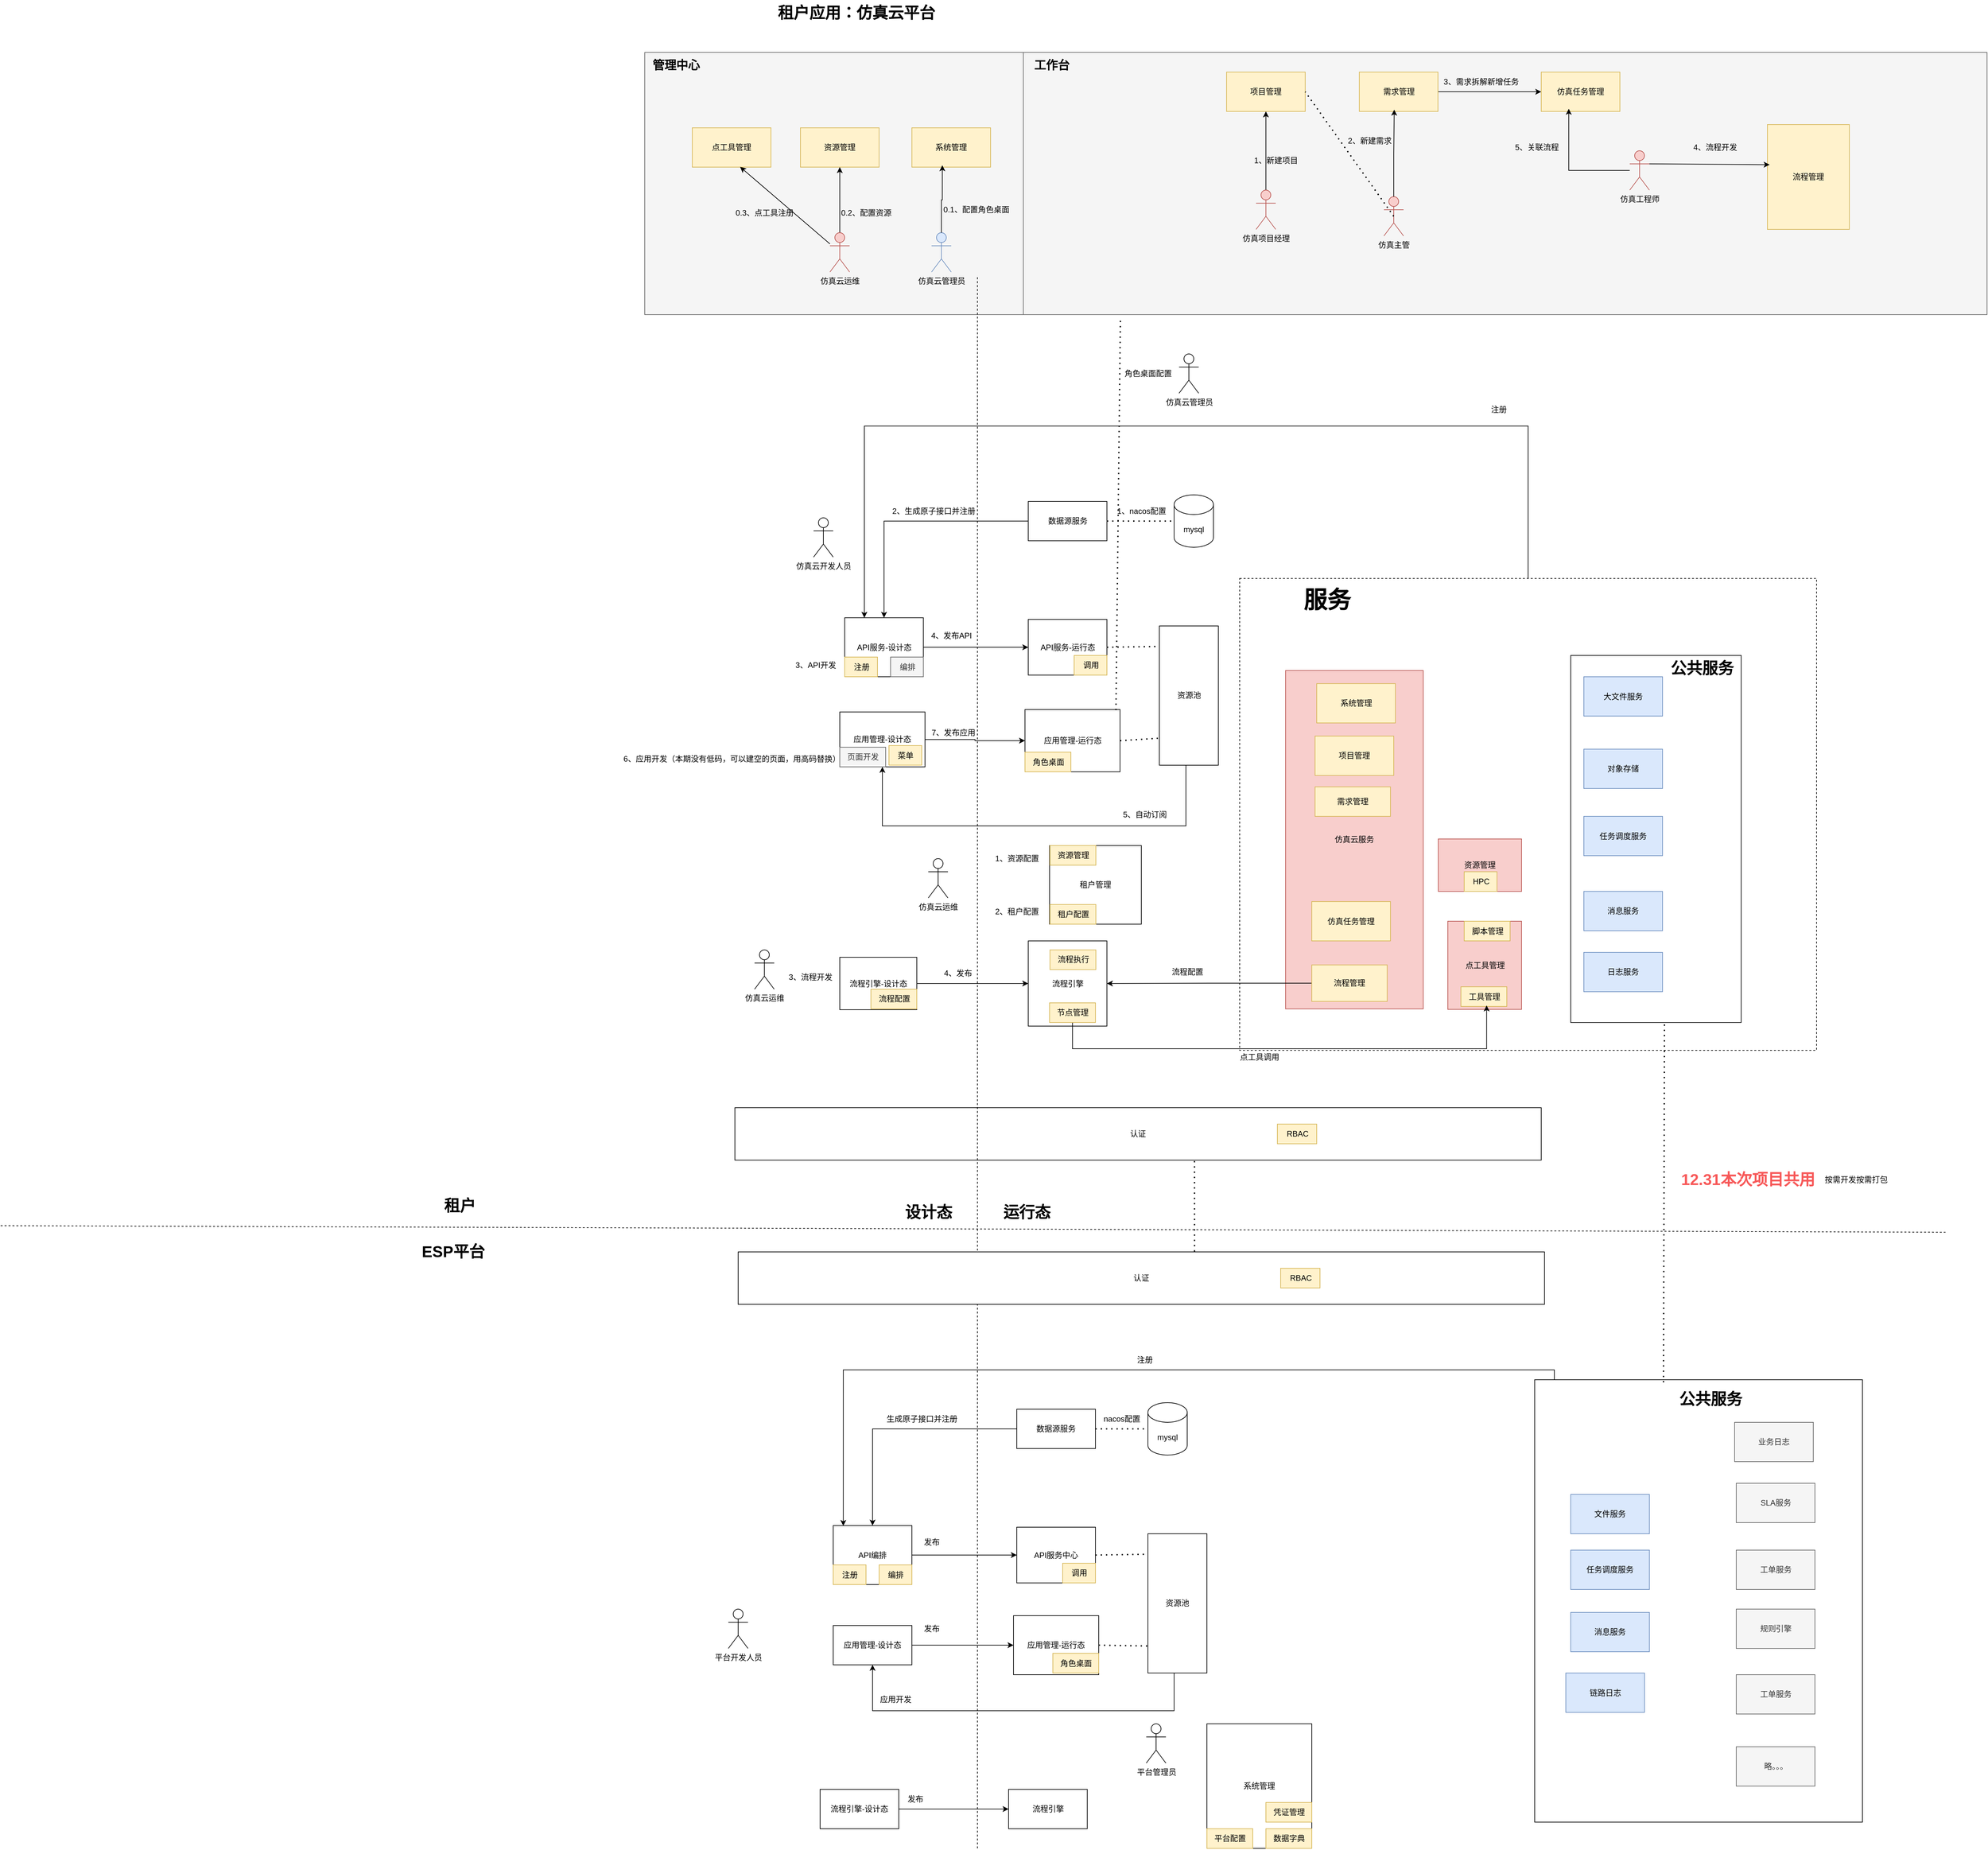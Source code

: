 <mxfile version="26.2.15">
  <diagram name="第 1 页" id="lM-eN6MUMU7ywEgUGRPX">
    <mxGraphModel dx="3378" dy="3300" grid="1" gridSize="10" guides="1" tooltips="1" connect="1" arrows="1" fold="1" page="1" pageScale="1" pageWidth="827" pageHeight="1169" math="0" shadow="0">
      <root>
        <mxCell id="0" />
        <mxCell id="1" parent="0" />
        <mxCell id="CGVAX78Kewyjuci-cvpp-1" value="" style="rounded=0;whiteSpace=wrap;html=1;fillColor=#f5f5f5;fontColor=#333333;strokeColor=#666666;" vertex="1" parent="1">
          <mxGeometry x="-627.5" y="-1610" width="580" height="400" as="geometry" />
        </mxCell>
        <mxCell id="CGVAX78Kewyjuci-cvpp-2" value="认证" style="rounded=0;whiteSpace=wrap;html=1;" vertex="1" parent="1">
          <mxGeometry x="-490" width="1230" height="80" as="geometry" />
        </mxCell>
        <mxCell id="CGVAX78Kewyjuci-cvpp-3" value="" style="rounded=0;whiteSpace=wrap;html=1;fillColor=#f5f5f5;strokeColor=#666666;fontColor=#333333;" vertex="1" parent="1">
          <mxGeometry x="-50" y="-1610" width="1470" height="400" as="geometry" />
        </mxCell>
        <mxCell id="CGVAX78Kewyjuci-cvpp-4" style="edgeStyle=orthogonalEdgeStyle;rounded=0;orthogonalLoop=1;jettySize=auto;html=1;entryX=0.25;entryY=0;entryDx=0;entryDy=0;" edge="1" parent="1" source="CGVAX78Kewyjuci-cvpp-5" target="CGVAX78Kewyjuci-cvpp-50">
          <mxGeometry relative="1" as="geometry">
            <Array as="points">
              <mxPoint x="720" y="-1040" />
              <mxPoint x="-292" y="-1040" />
            </Array>
          </mxGeometry>
        </mxCell>
        <mxCell id="CGVAX78Kewyjuci-cvpp-5" value="" style="rounded=0;whiteSpace=wrap;html=1;dashed=1;" vertex="1" parent="1">
          <mxGeometry x="280" y="-807.5" width="880" height="720" as="geometry" />
        </mxCell>
        <mxCell id="CGVAX78Kewyjuci-cvpp-6" value="" style="rounded=0;whiteSpace=wrap;html=1;" vertex="1" parent="1">
          <mxGeometry x="730" y="415" width="500" height="675" as="geometry" />
        </mxCell>
        <mxCell id="CGVAX78Kewyjuci-cvpp-7" value="" style="endArrow=none;dashed=1;html=1;rounded=0;" edge="1" parent="1">
          <mxGeometry width="50" height="50" relative="1" as="geometry">
            <mxPoint x="-1610" y="180" as="sourcePoint" />
            <mxPoint x="1356.667" y="190" as="targetPoint" />
          </mxGeometry>
        </mxCell>
        <mxCell id="CGVAX78Kewyjuci-cvpp-8" value="" style="endArrow=none;dashed=1;html=1;rounded=0;" edge="1" parent="1">
          <mxGeometry width="50" height="50" relative="1" as="geometry">
            <mxPoint x="-120" y="1130" as="sourcePoint" />
            <mxPoint x="-120" y="-1270" as="targetPoint" />
          </mxGeometry>
        </mxCell>
        <mxCell id="CGVAX78Kewyjuci-cvpp-9" value="&lt;font style=&quot;font-size: 24px;&quot;&gt;&lt;b&gt;设计态&lt;/b&gt;&lt;/font&gt;" style="text;html=1;align=center;verticalAlign=middle;resizable=0;points=[];autosize=1;strokeColor=none;fillColor=none;" vertex="1" parent="1">
          <mxGeometry x="-245" y="140" width="100" height="40" as="geometry" />
        </mxCell>
        <mxCell id="CGVAX78Kewyjuci-cvpp-10" value="&lt;font style=&quot;font-size: 24px;&quot;&gt;&lt;b&gt;运行态&lt;/b&gt;&lt;/font&gt;" style="text;html=1;align=center;verticalAlign=middle;resizable=0;points=[];autosize=1;strokeColor=none;fillColor=none;" vertex="1" parent="1">
          <mxGeometry x="-95" y="140" width="100" height="40" as="geometry" />
        </mxCell>
        <mxCell id="CGVAX78Kewyjuci-cvpp-11" value="&lt;font style=&quot;font-size: 24px;&quot;&gt;&lt;b&gt;租户&lt;/b&gt;&lt;/font&gt;" style="text;html=1;align=center;verticalAlign=middle;resizable=0;points=[];autosize=1;strokeColor=none;fillColor=none;" vertex="1" parent="1">
          <mxGeometry x="-945" y="130" width="70" height="40" as="geometry" />
        </mxCell>
        <mxCell id="CGVAX78Kewyjuci-cvpp-12" value="&lt;font style=&quot;font-size: 24px;&quot;&gt;&lt;b&gt;ESP平台&lt;/b&gt;&lt;/font&gt;" style="text;html=1;align=center;verticalAlign=middle;resizable=0;points=[];autosize=1;strokeColor=none;fillColor=none;" vertex="1" parent="1">
          <mxGeometry x="-980" y="200" width="120" height="40" as="geometry" />
        </mxCell>
        <mxCell id="CGVAX78Kewyjuci-cvpp-13" style="edgeStyle=orthogonalEdgeStyle;rounded=0;orthogonalLoop=1;jettySize=auto;html=1;" edge="1" parent="1" source="CGVAX78Kewyjuci-cvpp-14" target="CGVAX78Kewyjuci-cvpp-17">
          <mxGeometry relative="1" as="geometry" />
        </mxCell>
        <mxCell id="CGVAX78Kewyjuci-cvpp-14" value="API编排" style="rounded=0;whiteSpace=wrap;html=1;" vertex="1" parent="1">
          <mxGeometry x="-340" y="637.5" width="120" height="90" as="geometry" />
        </mxCell>
        <mxCell id="CGVAX78Kewyjuci-cvpp-15" style="edgeStyle=orthogonalEdgeStyle;rounded=0;orthogonalLoop=1;jettySize=auto;html=1;" edge="1" parent="1" source="CGVAX78Kewyjuci-cvpp-16" target="CGVAX78Kewyjuci-cvpp-18">
          <mxGeometry relative="1" as="geometry" />
        </mxCell>
        <mxCell id="CGVAX78Kewyjuci-cvpp-16" value="应用管理-设计态" style="rounded=0;whiteSpace=wrap;html=1;" vertex="1" parent="1">
          <mxGeometry x="-340" y="790" width="120" height="60" as="geometry" />
        </mxCell>
        <mxCell id="CGVAX78Kewyjuci-cvpp-17" value="API服务中心" style="rounded=0;whiteSpace=wrap;html=1;" vertex="1" parent="1">
          <mxGeometry x="-60" y="640" width="120" height="85" as="geometry" />
        </mxCell>
        <mxCell id="CGVAX78Kewyjuci-cvpp-18" value="应用管理-运行态" style="rounded=0;whiteSpace=wrap;html=1;" vertex="1" parent="1">
          <mxGeometry x="-65" y="775" width="130" height="90" as="geometry" />
        </mxCell>
        <mxCell id="CGVAX78Kewyjuci-cvpp-19" value="mysql" style="shape=cylinder3;whiteSpace=wrap;html=1;boundedLbl=1;backgroundOutline=1;size=15;" vertex="1" parent="1">
          <mxGeometry x="140" y="450" width="60" height="80" as="geometry" />
        </mxCell>
        <mxCell id="CGVAX78Kewyjuci-cvpp-20" value="注册" style="text;html=1;align=center;verticalAlign=middle;resizable=0;points=[];autosize=1;strokeColor=#d6b656;fillColor=#fff2cc;" vertex="1" parent="1">
          <mxGeometry x="-340" y="697.5" width="50" height="30" as="geometry" />
        </mxCell>
        <mxCell id="CGVAX78Kewyjuci-cvpp-21" value="编排" style="text;html=1;align=center;verticalAlign=middle;resizable=0;points=[];autosize=1;strokeColor=#d6b656;fillColor=#fff2cc;" vertex="1" parent="1">
          <mxGeometry x="-270" y="697.5" width="50" height="30" as="geometry" />
        </mxCell>
        <mxCell id="CGVAX78Kewyjuci-cvpp-22" value="调用" style="text;html=1;align=center;verticalAlign=middle;resizable=0;points=[];autosize=1;strokeColor=#d6b656;fillColor=#fff2cc;" vertex="1" parent="1">
          <mxGeometry x="10" y="695" width="50" height="30" as="geometry" />
        </mxCell>
        <mxCell id="CGVAX78Kewyjuci-cvpp-23" style="edgeStyle=orthogonalEdgeStyle;rounded=0;orthogonalLoop=1;jettySize=auto;html=1;entryX=0.5;entryY=0;entryDx=0;entryDy=0;" edge="1" parent="1" source="CGVAX78Kewyjuci-cvpp-24" target="CGVAX78Kewyjuci-cvpp-14">
          <mxGeometry relative="1" as="geometry" />
        </mxCell>
        <mxCell id="CGVAX78Kewyjuci-cvpp-24" value="数据源服务" style="rounded=0;whiteSpace=wrap;html=1;" vertex="1" parent="1">
          <mxGeometry x="-60" y="460" width="120" height="60" as="geometry" />
        </mxCell>
        <mxCell id="CGVAX78Kewyjuci-cvpp-25" value="" style="endArrow=none;dashed=1;html=1;dashPattern=1 3;strokeWidth=2;rounded=0;entryX=0;entryY=0.5;entryDx=0;entryDy=0;entryPerimeter=0;exitX=1;exitY=0.5;exitDx=0;exitDy=0;" edge="1" parent="1" source="CGVAX78Kewyjuci-cvpp-24" target="CGVAX78Kewyjuci-cvpp-19">
          <mxGeometry width="50" height="50" relative="1" as="geometry">
            <mxPoint x="70" y="520" as="sourcePoint" />
            <mxPoint x="120" y="470" as="targetPoint" />
          </mxGeometry>
        </mxCell>
        <mxCell id="CGVAX78Kewyjuci-cvpp-26" value="生成原子接口并注册" style="text;html=1;align=center;verticalAlign=middle;resizable=0;points=[];autosize=1;strokeColor=none;fillColor=none;" vertex="1" parent="1">
          <mxGeometry x="-270" y="460" width="130" height="30" as="geometry" />
        </mxCell>
        <mxCell id="CGVAX78Kewyjuci-cvpp-27" value="nacos配置" style="text;html=1;align=center;verticalAlign=middle;resizable=0;points=[];autosize=1;strokeColor=none;fillColor=none;" vertex="1" parent="1">
          <mxGeometry x="60" y="460" width="80" height="30" as="geometry" />
        </mxCell>
        <mxCell id="CGVAX78Kewyjuci-cvpp-28" style="edgeStyle=orthogonalEdgeStyle;rounded=0;orthogonalLoop=1;jettySize=auto;html=1;entryX=0.5;entryY=1;entryDx=0;entryDy=0;" edge="1" parent="1" source="CGVAX78Kewyjuci-cvpp-29" target="CGVAX78Kewyjuci-cvpp-16">
          <mxGeometry relative="1" as="geometry">
            <Array as="points">
              <mxPoint x="180" y="920" />
              <mxPoint x="-280" y="920" />
            </Array>
          </mxGeometry>
        </mxCell>
        <mxCell id="CGVAX78Kewyjuci-cvpp-29" value="资源池" style="rounded=0;whiteSpace=wrap;html=1;" vertex="1" parent="1">
          <mxGeometry x="140" y="650" width="90" height="212.5" as="geometry" />
        </mxCell>
        <mxCell id="CGVAX78Kewyjuci-cvpp-30" value="" style="endArrow=none;dashed=1;html=1;dashPattern=1 3;strokeWidth=2;rounded=0;exitX=1;exitY=0.5;exitDx=0;exitDy=0;entryX=0;entryY=0.147;entryDx=0;entryDy=0;entryPerimeter=0;" edge="1" parent="1" source="CGVAX78Kewyjuci-cvpp-17" target="CGVAX78Kewyjuci-cvpp-29">
          <mxGeometry width="50" height="50" relative="1" as="geometry">
            <mxPoint x="90" y="730" as="sourcePoint" />
            <mxPoint x="140" y="680" as="targetPoint" />
          </mxGeometry>
        </mxCell>
        <mxCell id="CGVAX78Kewyjuci-cvpp-31" value="" style="endArrow=none;dashed=1;html=1;dashPattern=1 3;strokeWidth=2;rounded=0;entryX=-0.007;entryY=0.806;entryDx=0;entryDy=0;entryPerimeter=0;exitX=1;exitY=0.5;exitDx=0;exitDy=0;" edge="1" parent="1" source="CGVAX78Kewyjuci-cvpp-18" target="CGVAX78Kewyjuci-cvpp-29">
          <mxGeometry width="50" height="50" relative="1" as="geometry">
            <mxPoint x="80" y="850" as="sourcePoint" />
            <mxPoint x="130" y="800" as="targetPoint" />
          </mxGeometry>
        </mxCell>
        <mxCell id="CGVAX78Kewyjuci-cvpp-32" value="发布" style="text;html=1;align=center;verticalAlign=middle;resizable=0;points=[];autosize=1;strokeColor=none;fillColor=none;" vertex="1" parent="1">
          <mxGeometry x="-215" y="648" width="50" height="30" as="geometry" />
        </mxCell>
        <mxCell id="CGVAX78Kewyjuci-cvpp-33" value="发布" style="text;html=1;align=center;verticalAlign=middle;resizable=0;points=[];autosize=1;strokeColor=none;fillColor=none;" vertex="1" parent="1">
          <mxGeometry x="-215" y="780" width="50" height="30" as="geometry" />
        </mxCell>
        <mxCell id="CGVAX78Kewyjuci-cvpp-34" value="应用开发" style="text;html=1;align=center;verticalAlign=middle;resizable=0;points=[];autosize=1;strokeColor=none;fillColor=none;" vertex="1" parent="1">
          <mxGeometry x="-280" y="888" width="70" height="30" as="geometry" />
        </mxCell>
        <mxCell id="CGVAX78Kewyjuci-cvpp-35" value="规则引擎" style="rounded=0;whiteSpace=wrap;html=1;fillColor=#f5f5f5;strokeColor=#666666;fontColor=#333333;" vertex="1" parent="1">
          <mxGeometry x="1037.5" y="765" width="120" height="60" as="geometry" />
        </mxCell>
        <mxCell id="CGVAX78Kewyjuci-cvpp-36" value="文件服务" style="rounded=0;whiteSpace=wrap;html=1;fillColor=#dae8fc;strokeColor=#6c8ebf;" vertex="1" parent="1">
          <mxGeometry x="785" y="590" width="120" height="60" as="geometry" />
        </mxCell>
        <mxCell id="CGVAX78Kewyjuci-cvpp-37" value="消息服务" style="rounded=0;whiteSpace=wrap;html=1;fillColor=#dae8fc;strokeColor=#6c8ebf;" vertex="1" parent="1">
          <mxGeometry x="785" y="770.0" width="120" height="60" as="geometry" />
        </mxCell>
        <mxCell id="CGVAX78Kewyjuci-cvpp-38" style="edgeStyle=orthogonalEdgeStyle;rounded=0;orthogonalLoop=1;jettySize=auto;html=1;exitX=0.5;exitY=1;exitDx=0;exitDy=0;" edge="1" parent="1" source="CGVAX78Kewyjuci-cvpp-36" target="CGVAX78Kewyjuci-cvpp-36">
          <mxGeometry relative="1" as="geometry" />
        </mxCell>
        <mxCell id="CGVAX78Kewyjuci-cvpp-39" value="任务调度服务" style="rounded=0;whiteSpace=wrap;html=1;fillColor=#dae8fc;strokeColor=#6c8ebf;" vertex="1" parent="1">
          <mxGeometry x="785" y="675" width="120" height="60" as="geometry" />
        </mxCell>
        <mxCell id="CGVAX78Kewyjuci-cvpp-40" value="工单服务" style="rounded=0;whiteSpace=wrap;html=1;fillColor=#f5f5f5;strokeColor=#666666;fontColor=#333333;" vertex="1" parent="1">
          <mxGeometry x="1037.5" y="675" width="120" height="60" as="geometry" />
        </mxCell>
        <mxCell id="CGVAX78Kewyjuci-cvpp-41" value="SLA服务" style="rounded=0;whiteSpace=wrap;html=1;fillColor=#f5f5f5;strokeColor=#666666;fontColor=#333333;" vertex="1" parent="1">
          <mxGeometry x="1037.5" y="573" width="120" height="60" as="geometry" />
        </mxCell>
        <mxCell id="CGVAX78Kewyjuci-cvpp-42" value="略。。。" style="rounded=0;whiteSpace=wrap;html=1;fillColor=#f5f5f5;strokeColor=#666666;fontColor=#333333;" vertex="1" parent="1">
          <mxGeometry x="1037.5" y="975" width="120" height="60" as="geometry" />
        </mxCell>
        <mxCell id="CGVAX78Kewyjuci-cvpp-43" value="链路日志" style="rounded=0;whiteSpace=wrap;html=1;fillColor=#dae8fc;strokeColor=#6c8ebf;" vertex="1" parent="1">
          <mxGeometry x="777.5" y="862.5" width="120" height="60" as="geometry" />
        </mxCell>
        <mxCell id="CGVAX78Kewyjuci-cvpp-44" value="角色桌面" style="text;html=1;align=center;verticalAlign=middle;resizable=0;points=[];autosize=1;strokeColor=#d6b656;fillColor=#fff2cc;" vertex="1" parent="1">
          <mxGeometry x="-5" y="832.5" width="70" height="30" as="geometry" />
        </mxCell>
        <mxCell id="CGVAX78Kewyjuci-cvpp-45" style="edgeStyle=orthogonalEdgeStyle;rounded=0;orthogonalLoop=1;jettySize=auto;html=1;entryX=0.128;entryY=0.006;entryDx=0;entryDy=0;entryPerimeter=0;" edge="1" parent="1" source="CGVAX78Kewyjuci-cvpp-6" target="CGVAX78Kewyjuci-cvpp-14">
          <mxGeometry relative="1" as="geometry">
            <Array as="points">
              <mxPoint x="760" y="400" />
              <mxPoint x="-325" y="400" />
            </Array>
          </mxGeometry>
        </mxCell>
        <mxCell id="CGVAX78Kewyjuci-cvpp-46" value="注册" style="text;html=1;align=center;verticalAlign=middle;resizable=0;points=[];autosize=1;strokeColor=none;fillColor=none;" vertex="1" parent="1">
          <mxGeometry x="110" y="370" width="50" height="30" as="geometry" />
        </mxCell>
        <mxCell id="CGVAX78Kewyjuci-cvpp-47" value="&lt;font style=&quot;font-size: 24px;&quot;&gt;&lt;b&gt;公共服务&lt;/b&gt;&lt;/font&gt;" style="text;html=1;align=center;verticalAlign=middle;resizable=0;points=[];autosize=1;strokeColor=none;fillColor=none;" vertex="1" parent="1">
          <mxGeometry x="937.5" y="425" width="120" height="40" as="geometry" />
        </mxCell>
        <mxCell id="CGVAX78Kewyjuci-cvpp-48" value="" style="rounded=0;whiteSpace=wrap;html=1;" vertex="1" parent="1">
          <mxGeometry x="785" y="-690" width="260" height="560" as="geometry" />
        </mxCell>
        <mxCell id="CGVAX78Kewyjuci-cvpp-49" style="edgeStyle=orthogonalEdgeStyle;rounded=0;orthogonalLoop=1;jettySize=auto;html=1;" edge="1" parent="1" source="CGVAX78Kewyjuci-cvpp-50" target="CGVAX78Kewyjuci-cvpp-53">
          <mxGeometry relative="1" as="geometry" />
        </mxCell>
        <mxCell id="CGVAX78Kewyjuci-cvpp-50" value="API服务-设计态" style="rounded=0;whiteSpace=wrap;html=1;" vertex="1" parent="1">
          <mxGeometry x="-322.5" y="-747.5" width="120" height="90" as="geometry" />
        </mxCell>
        <mxCell id="CGVAX78Kewyjuci-cvpp-51" style="edgeStyle=orthogonalEdgeStyle;rounded=0;orthogonalLoop=1;jettySize=auto;html=1;" edge="1" parent="1" source="CGVAX78Kewyjuci-cvpp-52" target="CGVAX78Kewyjuci-cvpp-54">
          <mxGeometry relative="1" as="geometry" />
        </mxCell>
        <mxCell id="CGVAX78Kewyjuci-cvpp-52" value="应用管理-设计态" style="rounded=0;whiteSpace=wrap;html=1;" vertex="1" parent="1">
          <mxGeometry x="-330" y="-603.75" width="130" height="83.75" as="geometry" />
        </mxCell>
        <mxCell id="CGVAX78Kewyjuci-cvpp-53" value="API服务-运行态" style="rounded=0;whiteSpace=wrap;html=1;" vertex="1" parent="1">
          <mxGeometry x="-42.5" y="-745" width="120" height="85" as="geometry" />
        </mxCell>
        <mxCell id="CGVAX78Kewyjuci-cvpp-54" value="应用管理-运行态" style="rounded=0;whiteSpace=wrap;html=1;" vertex="1" parent="1">
          <mxGeometry x="-47.5" y="-607.5" width="145" height="95" as="geometry" />
        </mxCell>
        <mxCell id="CGVAX78Kewyjuci-cvpp-55" value="mysql" style="shape=cylinder3;whiteSpace=wrap;html=1;boundedLbl=1;backgroundOutline=1;size=15;" vertex="1" parent="1">
          <mxGeometry x="180" y="-935" width="60" height="80" as="geometry" />
        </mxCell>
        <mxCell id="CGVAX78Kewyjuci-cvpp-56" value="注册" style="text;html=1;align=center;verticalAlign=middle;resizable=0;points=[];autosize=1;strokeColor=#d6b656;fillColor=#fff2cc;" vertex="1" parent="1">
          <mxGeometry x="-322.5" y="-687.5" width="50" height="30" as="geometry" />
        </mxCell>
        <mxCell id="CGVAX78Kewyjuci-cvpp-57" value="编排" style="text;html=1;align=center;verticalAlign=middle;resizable=0;points=[];autosize=1;strokeColor=#666666;fillColor=#f5f5f5;fontColor=#333333;" vertex="1" parent="1">
          <mxGeometry x="-252.5" y="-687.5" width="50" height="30" as="geometry" />
        </mxCell>
        <mxCell id="CGVAX78Kewyjuci-cvpp-58" value="调用" style="text;html=1;align=center;verticalAlign=middle;resizable=0;points=[];autosize=1;strokeColor=#d6b656;fillColor=#fff2cc;" vertex="1" parent="1">
          <mxGeometry x="27.5" y="-690" width="50" height="30" as="geometry" />
        </mxCell>
        <mxCell id="CGVAX78Kewyjuci-cvpp-59" style="edgeStyle=orthogonalEdgeStyle;rounded=0;orthogonalLoop=1;jettySize=auto;html=1;entryX=0.5;entryY=0;entryDx=0;entryDy=0;" edge="1" parent="1" source="CGVAX78Kewyjuci-cvpp-60" target="CGVAX78Kewyjuci-cvpp-50">
          <mxGeometry relative="1" as="geometry" />
        </mxCell>
        <mxCell id="CGVAX78Kewyjuci-cvpp-60" value="数据源服务" style="rounded=0;whiteSpace=wrap;html=1;" vertex="1" parent="1">
          <mxGeometry x="-42.5" y="-925" width="120" height="60" as="geometry" />
        </mxCell>
        <mxCell id="CGVAX78Kewyjuci-cvpp-61" value="" style="endArrow=none;dashed=1;html=1;dashPattern=1 3;strokeWidth=2;rounded=0;entryX=0;entryY=0.5;entryDx=0;entryDy=0;entryPerimeter=0;exitX=1;exitY=0.5;exitDx=0;exitDy=0;" edge="1" parent="1" source="CGVAX78Kewyjuci-cvpp-60" target="CGVAX78Kewyjuci-cvpp-55">
          <mxGeometry width="50" height="50" relative="1" as="geometry">
            <mxPoint x="87.5" y="-865" as="sourcePoint" />
            <mxPoint x="137.5" y="-915" as="targetPoint" />
          </mxGeometry>
        </mxCell>
        <mxCell id="CGVAX78Kewyjuci-cvpp-62" value="2、生成原子接口并注册" style="text;html=1;align=center;verticalAlign=middle;resizable=0;points=[];autosize=1;strokeColor=none;fillColor=none;" vertex="1" parent="1">
          <mxGeometry x="-262.5" y="-925" width="150" height="30" as="geometry" />
        </mxCell>
        <mxCell id="CGVAX78Kewyjuci-cvpp-63" value="1、nacos配置" style="text;html=1;align=center;verticalAlign=middle;resizable=0;points=[];autosize=1;strokeColor=none;fillColor=none;" vertex="1" parent="1">
          <mxGeometry x="80" y="-925" width="100" height="30" as="geometry" />
        </mxCell>
        <mxCell id="CGVAX78Kewyjuci-cvpp-64" style="edgeStyle=orthogonalEdgeStyle;rounded=0;orthogonalLoop=1;jettySize=auto;html=1;entryX=0.5;entryY=1;entryDx=0;entryDy=0;" edge="1" parent="1" source="CGVAX78Kewyjuci-cvpp-65" target="CGVAX78Kewyjuci-cvpp-52">
          <mxGeometry relative="1" as="geometry">
            <Array as="points">
              <mxPoint x="198" y="-430" />
              <mxPoint x="-265" y="-430" />
            </Array>
          </mxGeometry>
        </mxCell>
        <mxCell id="CGVAX78Kewyjuci-cvpp-65" value="资源池" style="rounded=0;whiteSpace=wrap;html=1;" vertex="1" parent="1">
          <mxGeometry x="157.5" y="-735" width="90" height="212.5" as="geometry" />
        </mxCell>
        <mxCell id="CGVAX78Kewyjuci-cvpp-66" value="" style="endArrow=none;dashed=1;html=1;dashPattern=1 3;strokeWidth=2;rounded=0;exitX=1;exitY=0.5;exitDx=0;exitDy=0;entryX=0;entryY=0.147;entryDx=0;entryDy=0;entryPerimeter=0;" edge="1" parent="1" source="CGVAX78Kewyjuci-cvpp-53" target="CGVAX78Kewyjuci-cvpp-65">
          <mxGeometry width="50" height="50" relative="1" as="geometry">
            <mxPoint x="107.5" y="-655" as="sourcePoint" />
            <mxPoint x="157.5" y="-705" as="targetPoint" />
          </mxGeometry>
        </mxCell>
        <mxCell id="CGVAX78Kewyjuci-cvpp-67" value="" style="endArrow=none;dashed=1;html=1;dashPattern=1 3;strokeWidth=2;rounded=0;entryX=-0.007;entryY=0.806;entryDx=0;entryDy=0;entryPerimeter=0;exitX=1;exitY=0.5;exitDx=0;exitDy=0;" edge="1" parent="1" source="CGVAX78Kewyjuci-cvpp-54" target="CGVAX78Kewyjuci-cvpp-65">
          <mxGeometry width="50" height="50" relative="1" as="geometry">
            <mxPoint x="97.5" y="-535" as="sourcePoint" />
            <mxPoint x="147.5" y="-585" as="targetPoint" />
          </mxGeometry>
        </mxCell>
        <mxCell id="CGVAX78Kewyjuci-cvpp-68" value="4、发布API" style="text;html=1;align=center;verticalAlign=middle;resizable=0;points=[];autosize=1;strokeColor=none;fillColor=none;" vertex="1" parent="1">
          <mxGeometry x="-205" y="-735" width="90" height="30" as="geometry" />
        </mxCell>
        <mxCell id="CGVAX78Kewyjuci-cvpp-69" value="7、发布应用" style="text;html=1;align=center;verticalAlign=middle;resizable=0;points=[];autosize=1;strokeColor=none;fillColor=none;" vertex="1" parent="1">
          <mxGeometry x="-202.5" y="-587" width="90" height="30" as="geometry" />
        </mxCell>
        <mxCell id="CGVAX78Kewyjuci-cvpp-70" value="6、应用开发（本期没有低码，可以建空的页面，用高码替换）" style="text;html=1;align=center;verticalAlign=middle;resizable=0;points=[];autosize=1;strokeColor=none;fillColor=none;" vertex="1" parent="1">
          <mxGeometry x="-670" y="-547" width="350" height="30" as="geometry" />
        </mxCell>
        <mxCell id="CGVAX78Kewyjuci-cvpp-71" value="大文件服务" style="rounded=0;whiteSpace=wrap;html=1;fillColor=#dae8fc;strokeColor=#6c8ebf;" vertex="1" parent="1">
          <mxGeometry x="805" y="-657.5" width="120" height="60" as="geometry" />
        </mxCell>
        <mxCell id="CGVAX78Kewyjuci-cvpp-72" value="消息服务" style="rounded=0;whiteSpace=wrap;html=1;fillColor=#dae8fc;strokeColor=#6c8ebf;" vertex="1" parent="1">
          <mxGeometry x="805" y="-330.0" width="120" height="60" as="geometry" />
        </mxCell>
        <mxCell id="CGVAX78Kewyjuci-cvpp-73" style="edgeStyle=orthogonalEdgeStyle;rounded=0;orthogonalLoop=1;jettySize=auto;html=1;exitX=0.5;exitY=1;exitDx=0;exitDy=0;" edge="1" parent="1" source="CGVAX78Kewyjuci-cvpp-71" target="CGVAX78Kewyjuci-cvpp-71">
          <mxGeometry relative="1" as="geometry" />
        </mxCell>
        <mxCell id="CGVAX78Kewyjuci-cvpp-74" value="任务调度服务" style="rounded=0;whiteSpace=wrap;html=1;fillColor=#dae8fc;strokeColor=#6c8ebf;" vertex="1" parent="1">
          <mxGeometry x="805" y="-444.5" width="120" height="60" as="geometry" />
        </mxCell>
        <mxCell id="CGVAX78Kewyjuci-cvpp-75" value="日志服务" style="rounded=0;whiteSpace=wrap;html=1;fillColor=#dae8fc;strokeColor=#6c8ebf;" vertex="1" parent="1">
          <mxGeometry x="805" y="-237" width="120" height="60" as="geometry" />
        </mxCell>
        <mxCell id="CGVAX78Kewyjuci-cvpp-76" style="edgeStyle=orthogonalEdgeStyle;rounded=0;orthogonalLoop=1;jettySize=auto;html=1;" edge="1" parent="1" source="CGVAX78Kewyjuci-cvpp-77" target="CGVAX78Kewyjuci-cvpp-108">
          <mxGeometry relative="1" as="geometry" />
        </mxCell>
        <mxCell id="CGVAX78Kewyjuci-cvpp-77" value="流程引擎-设计态" style="rounded=0;whiteSpace=wrap;html=1;" vertex="1" parent="1">
          <mxGeometry x="-330" y="-229.5" width="117.5" height="80" as="geometry" />
        </mxCell>
        <mxCell id="CGVAX78Kewyjuci-cvpp-78" value="菜单" style="text;html=1;align=center;verticalAlign=middle;resizable=0;points=[];autosize=1;strokeColor=#d6b656;fillColor=#fff2cc;" vertex="1" parent="1">
          <mxGeometry x="-255" y="-552.5" width="50" height="30" as="geometry" />
        </mxCell>
        <mxCell id="CGVAX78Kewyjuci-cvpp-79" value="注册" style="text;html=1;align=center;verticalAlign=middle;resizable=0;points=[];autosize=1;strokeColor=none;fillColor=none;" vertex="1" parent="1">
          <mxGeometry x="650" y="-1080" width="50" height="30" as="geometry" />
        </mxCell>
        <mxCell id="CGVAX78Kewyjuci-cvpp-80" value="&lt;font style=&quot;font-size: 24px;&quot;&gt;&lt;b&gt;公共服务&lt;/b&gt;&lt;/font&gt;" style="text;html=1;align=center;verticalAlign=middle;resizable=0;points=[];autosize=1;strokeColor=none;fillColor=none;" vertex="1" parent="1">
          <mxGeometry x="925" y="-690" width="120" height="40" as="geometry" />
        </mxCell>
        <mxCell id="CGVAX78Kewyjuci-cvpp-81" value="仿真云服务" style="rounded=0;whiteSpace=wrap;html=1;fillColor=#f8cecc;strokeColor=#b85450;" vertex="1" parent="1">
          <mxGeometry x="350" y="-667" width="210" height="516.25" as="geometry" />
        </mxCell>
        <mxCell id="CGVAX78Kewyjuci-cvpp-82" value="点工具管理" style="rounded=0;whiteSpace=wrap;html=1;fillColor=#f8cecc;strokeColor=#b85450;" vertex="1" parent="1">
          <mxGeometry x="597.5" y="-284.5" width="112.5" height="134.5" as="geometry" />
        </mxCell>
        <mxCell id="CGVAX78Kewyjuci-cvpp-83" value="&lt;b&gt;&lt;font style=&quot;font-size: 24px;&quot;&gt;租户应用：仿真云平台&lt;/font&gt;&lt;/b&gt;" style="text;html=1;align=center;verticalAlign=middle;resizable=0;points=[];autosize=1;strokeColor=none;fillColor=none;" vertex="1" parent="1">
          <mxGeometry x="-435" y="-1690" width="260" height="40" as="geometry" />
        </mxCell>
        <mxCell id="CGVAX78Kewyjuci-cvpp-84" value="流程管理" style="rounded=0;whiteSpace=wrap;html=1;fillColor=#fff2cc;strokeColor=#d6b656;" vertex="1" parent="1">
          <mxGeometry x="1085" y="-1500" width="125" height="160" as="geometry" />
        </mxCell>
        <mxCell id="CGVAX78Kewyjuci-cvpp-85" style="edgeStyle=orthogonalEdgeStyle;rounded=0;orthogonalLoop=1;jettySize=auto;html=1;entryX=0;entryY=0.5;entryDx=0;entryDy=0;" edge="1" parent="1" source="CGVAX78Kewyjuci-cvpp-86" target="CGVAX78Kewyjuci-cvpp-88">
          <mxGeometry relative="1" as="geometry" />
        </mxCell>
        <mxCell id="CGVAX78Kewyjuci-cvpp-86" value="需求管理" style="rounded=0;whiteSpace=wrap;html=1;fillColor=#fff2cc;strokeColor=#d6b656;" vertex="1" parent="1">
          <mxGeometry x="462.5" y="-1580" width="120" height="60" as="geometry" />
        </mxCell>
        <mxCell id="CGVAX78Kewyjuci-cvpp-87" value="项目管理" style="rounded=0;whiteSpace=wrap;html=1;fillColor=#fff2cc;strokeColor=#d6b656;" vertex="1" parent="1">
          <mxGeometry x="260" y="-1580" width="120" height="60" as="geometry" />
        </mxCell>
        <mxCell id="CGVAX78Kewyjuci-cvpp-88" value="仿真任务管理" style="rounded=0;whiteSpace=wrap;html=1;fillColor=#fff2cc;strokeColor=#d6b656;" vertex="1" parent="1">
          <mxGeometry x="740" y="-1580" width="120" height="60" as="geometry" />
        </mxCell>
        <mxCell id="CGVAX78Kewyjuci-cvpp-89" value="点工具管理" style="rounded=0;whiteSpace=wrap;html=1;fillColor=#fff2cc;strokeColor=#d6b656;" vertex="1" parent="1">
          <mxGeometry x="-555" y="-1495" width="120" height="60" as="geometry" />
        </mxCell>
        <mxCell id="CGVAX78Kewyjuci-cvpp-90" value="仿真工程师" style="shape=umlActor;verticalLabelPosition=bottom;verticalAlign=top;html=1;outlineConnect=0;fillColor=#f8cecc;strokeColor=#b85450;" vertex="1" parent="1">
          <mxGeometry x="875" y="-1460" width="30" height="60" as="geometry" />
        </mxCell>
        <mxCell id="CGVAX78Kewyjuci-cvpp-91" value="仿真主管" style="shape=umlActor;verticalLabelPosition=bottom;verticalAlign=top;html=1;outlineConnect=0;fillColor=#f8cecc;strokeColor=#b85450;" vertex="1" parent="1">
          <mxGeometry x="500" y="-1390" width="30" height="60" as="geometry" />
        </mxCell>
        <mxCell id="CGVAX78Kewyjuci-cvpp-92" style="edgeStyle=orthogonalEdgeStyle;rounded=0;orthogonalLoop=1;jettySize=auto;html=1;" edge="1" parent="1" source="CGVAX78Kewyjuci-cvpp-93" target="CGVAX78Kewyjuci-cvpp-87">
          <mxGeometry relative="1" as="geometry" />
        </mxCell>
        <mxCell id="CGVAX78Kewyjuci-cvpp-93" value="仿真项目经理" style="shape=umlActor;verticalLabelPosition=bottom;verticalAlign=top;html=1;outlineConnect=0;fillColor=#f8cecc;strokeColor=#b85450;" vertex="1" parent="1">
          <mxGeometry x="305" y="-1400" width="30" height="60" as="geometry" />
        </mxCell>
        <mxCell id="CGVAX78Kewyjuci-cvpp-94" value="1、新建项目" style="text;html=1;align=center;verticalAlign=middle;resizable=0;points=[];autosize=1;strokeColor=none;fillColor=none;" vertex="1" parent="1">
          <mxGeometry x="290" y="-1460" width="90" height="30" as="geometry" />
        </mxCell>
        <mxCell id="CGVAX78Kewyjuci-cvpp-95" style="edgeStyle=orthogonalEdgeStyle;rounded=0;orthogonalLoop=1;jettySize=auto;html=1;entryX=0.444;entryY=0.956;entryDx=0;entryDy=0;entryPerimeter=0;" edge="1" parent="1" source="CGVAX78Kewyjuci-cvpp-91" target="CGVAX78Kewyjuci-cvpp-86">
          <mxGeometry relative="1" as="geometry" />
        </mxCell>
        <mxCell id="CGVAX78Kewyjuci-cvpp-96" value="2、新建需求" style="text;html=1;align=center;verticalAlign=middle;resizable=0;points=[];autosize=1;strokeColor=none;fillColor=none;" vertex="1" parent="1">
          <mxGeometry x="432.5" y="-1490" width="90" height="30" as="geometry" />
        </mxCell>
        <mxCell id="CGVAX78Kewyjuci-cvpp-97" value="" style="endArrow=none;dashed=1;html=1;dashPattern=1 3;strokeWidth=2;rounded=0;exitX=0.5;exitY=0.5;exitDx=0;exitDy=0;exitPerimeter=0;entryX=1;entryY=0.5;entryDx=0;entryDy=0;" edge="1" parent="1" source="CGVAX78Kewyjuci-cvpp-91" target="CGVAX78Kewyjuci-cvpp-87">
          <mxGeometry width="50" height="50" relative="1" as="geometry">
            <mxPoint x="362.5" y="-1440" as="sourcePoint" />
            <mxPoint x="412.5" y="-1490" as="targetPoint" />
          </mxGeometry>
        </mxCell>
        <mxCell id="CGVAX78Kewyjuci-cvpp-98" value="3、需求拆解新增任务" style="text;html=1;align=center;verticalAlign=middle;resizable=0;points=[];autosize=1;strokeColor=none;fillColor=none;" vertex="1" parent="1">
          <mxGeometry x="577.5" y="-1580" width="140" height="30" as="geometry" />
        </mxCell>
        <mxCell id="CGVAX78Kewyjuci-cvpp-99" value="" style="endArrow=classic;html=1;rounded=0;entryX=0.027;entryY=0.383;entryDx=0;entryDy=0;entryPerimeter=0;exitX=1;exitY=0.333;exitDx=0;exitDy=0;exitPerimeter=0;" edge="1" parent="1" source="CGVAX78Kewyjuci-cvpp-90" target="CGVAX78Kewyjuci-cvpp-84">
          <mxGeometry width="50" height="50" relative="1" as="geometry">
            <mxPoint x="970" y="-1400" as="sourcePoint" />
            <mxPoint x="1020" y="-1450" as="targetPoint" />
          </mxGeometry>
        </mxCell>
        <mxCell id="CGVAX78Kewyjuci-cvpp-100" value="4、流程开发" style="text;html=1;align=center;verticalAlign=middle;resizable=0;points=[];autosize=1;strokeColor=none;fillColor=none;" vertex="1" parent="1">
          <mxGeometry x="960" y="-1480" width="90" height="30" as="geometry" />
        </mxCell>
        <mxCell id="CGVAX78Kewyjuci-cvpp-101" style="edgeStyle=orthogonalEdgeStyle;rounded=0;orthogonalLoop=1;jettySize=auto;html=1;entryX=0.35;entryY=0.933;entryDx=0;entryDy=0;entryPerimeter=0;" edge="1" parent="1" source="CGVAX78Kewyjuci-cvpp-90" target="CGVAX78Kewyjuci-cvpp-88">
          <mxGeometry relative="1" as="geometry" />
        </mxCell>
        <mxCell id="CGVAX78Kewyjuci-cvpp-102" value="5、关联流程" style="text;html=1;align=center;verticalAlign=middle;resizable=0;points=[];autosize=1;strokeColor=none;fillColor=none;" vertex="1" parent="1">
          <mxGeometry x="687.5" y="-1480" width="90" height="30" as="geometry" />
        </mxCell>
        <mxCell id="CGVAX78Kewyjuci-cvpp-103" value="系统管理" style="rounded=0;whiteSpace=wrap;html=1;fillColor=#fff2cc;strokeColor=#d6b656;" vertex="1" parent="1">
          <mxGeometry x="-220" y="-1495" width="120" height="60" as="geometry" />
        </mxCell>
        <mxCell id="CGVAX78Kewyjuci-cvpp-104" value="仿真云管理员" style="shape=umlActor;verticalLabelPosition=bottom;verticalAlign=top;html=1;outlineConnect=0;fillColor=#dae8fc;strokeColor=#6c8ebf;" vertex="1" parent="1">
          <mxGeometry x="-190" y="-1335" width="30" height="60" as="geometry" />
        </mxCell>
        <mxCell id="CGVAX78Kewyjuci-cvpp-105" style="edgeStyle=orthogonalEdgeStyle;rounded=0;orthogonalLoop=1;jettySize=auto;html=1;entryX=0.387;entryY=0.953;entryDx=0;entryDy=0;entryPerimeter=0;" edge="1" parent="1" source="CGVAX78Kewyjuci-cvpp-104" target="CGVAX78Kewyjuci-cvpp-103">
          <mxGeometry relative="1" as="geometry" />
        </mxCell>
        <mxCell id="CGVAX78Kewyjuci-cvpp-106" value="0.1、配置角色桌面" style="text;html=1;align=center;verticalAlign=middle;resizable=0;points=[];autosize=1;strokeColor=none;fillColor=none;" vertex="1" parent="1">
          <mxGeometry x="-182.5" y="-1385" width="120" height="30" as="geometry" />
        </mxCell>
        <mxCell id="CGVAX78Kewyjuci-cvpp-107" value="角色桌面" style="text;html=1;align=center;verticalAlign=middle;resizable=0;points=[];autosize=1;strokeColor=#d6b656;fillColor=#fff2cc;" vertex="1" parent="1">
          <mxGeometry x="-47.5" y="-542.5" width="70" height="30" as="geometry" />
        </mxCell>
        <mxCell id="CGVAX78Kewyjuci-cvpp-108" value="流程引擎" style="rounded=0;whiteSpace=wrap;html=1;" vertex="1" parent="1">
          <mxGeometry x="-42.5" y="-254.5" width="120" height="130" as="geometry" />
        </mxCell>
        <mxCell id="CGVAX78Kewyjuci-cvpp-109" value="4、发布" style="text;html=1;align=center;verticalAlign=middle;resizable=0;points=[];autosize=1;strokeColor=none;fillColor=none;" vertex="1" parent="1">
          <mxGeometry x="-185" y="-220" width="70" height="30" as="geometry" />
        </mxCell>
        <mxCell id="CGVAX78Kewyjuci-cvpp-110" style="edgeStyle=orthogonalEdgeStyle;rounded=0;orthogonalLoop=1;jettySize=auto;html=1;" edge="1" parent="1" source="CGVAX78Kewyjuci-cvpp-111" target="CGVAX78Kewyjuci-cvpp-112">
          <mxGeometry relative="1" as="geometry" />
        </mxCell>
        <mxCell id="CGVAX78Kewyjuci-cvpp-111" value="流程引擎-设计态" style="rounded=0;whiteSpace=wrap;html=1;" vertex="1" parent="1">
          <mxGeometry x="-360" y="1040" width="120" height="60" as="geometry" />
        </mxCell>
        <mxCell id="CGVAX78Kewyjuci-cvpp-112" value="流程引擎" style="rounded=0;whiteSpace=wrap;html=1;" vertex="1" parent="1">
          <mxGeometry x="-72.5" y="1040" width="120" height="60" as="geometry" />
        </mxCell>
        <mxCell id="CGVAX78Kewyjuci-cvpp-113" value="发布" style="text;html=1;align=center;verticalAlign=middle;resizable=0;points=[];autosize=1;strokeColor=none;fillColor=none;" vertex="1" parent="1">
          <mxGeometry x="-240" y="1040" width="50" height="30" as="geometry" />
        </mxCell>
        <mxCell id="CGVAX78Kewyjuci-cvpp-114" value="系统管理" style="rounded=0;whiteSpace=wrap;html=1;fillColor=#fff2cc;strokeColor=#d6b656;" vertex="1" parent="1">
          <mxGeometry x="397.5" y="-647" width="120" height="60" as="geometry" />
        </mxCell>
        <mxCell id="CGVAX78Kewyjuci-cvpp-115" value="项目管理" style="rounded=0;whiteSpace=wrap;html=1;fillColor=#fff2cc;strokeColor=#d6b656;" vertex="1" parent="1">
          <mxGeometry x="395" y="-567" width="120" height="60" as="geometry" />
        </mxCell>
        <mxCell id="CGVAX78Kewyjuci-cvpp-116" value="需求管理" style="rounded=0;whiteSpace=wrap;html=1;fillColor=#fff2cc;strokeColor=#d6b656;" vertex="1" parent="1">
          <mxGeometry x="395" y="-489.5" width="115" height="45" as="geometry" />
        </mxCell>
        <mxCell id="CGVAX78Kewyjuci-cvpp-117" value="仿真任务管理" style="rounded=0;whiteSpace=wrap;html=1;fillColor=#fff2cc;strokeColor=#d6b656;" vertex="1" parent="1">
          <mxGeometry x="390" y="-314.5" width="120" height="60" as="geometry" />
        </mxCell>
        <mxCell id="CGVAX78Kewyjuci-cvpp-118" style="edgeStyle=orthogonalEdgeStyle;rounded=0;orthogonalLoop=1;jettySize=auto;html=1;entryX=1;entryY=0.5;entryDx=0;entryDy=0;" edge="1" parent="1" source="CGVAX78Kewyjuci-cvpp-119" target="CGVAX78Kewyjuci-cvpp-108">
          <mxGeometry relative="1" as="geometry" />
        </mxCell>
        <mxCell id="CGVAX78Kewyjuci-cvpp-119" value="流程管理" style="rounded=0;whiteSpace=wrap;html=1;fillColor=#fff2cc;strokeColor=#d6b656;" vertex="1" parent="1">
          <mxGeometry x="390" y="-217.81" width="115" height="55.62" as="geometry" />
        </mxCell>
        <mxCell id="CGVAX78Kewyjuci-cvpp-120" value="租户管理" style="rounded=0;whiteSpace=wrap;html=1;" vertex="1" parent="1">
          <mxGeometry x="-10" y="-400" width="140" height="120" as="geometry" />
        </mxCell>
        <mxCell id="CGVAX78Kewyjuci-cvpp-121" value="租户配置" style="text;html=1;align=center;verticalAlign=middle;resizable=0;points=[];autosize=1;strokeColor=#d6b656;fillColor=#fff2cc;" vertex="1" parent="1">
          <mxGeometry x="-9.35" y="-310" width="70" height="30" as="geometry" />
        </mxCell>
        <mxCell id="CGVAX78Kewyjuci-cvpp-122" value="&lt;font style=&quot;font-size: 36px;&quot;&gt;&lt;b&gt;服务&lt;/b&gt;&lt;/font&gt;" style="text;html=1;align=center;verticalAlign=middle;resizable=0;points=[];autosize=1;strokeColor=none;fillColor=none;" vertex="1" parent="1">
          <mxGeometry x="362.5" y="-805" width="100" height="60" as="geometry" />
        </mxCell>
        <mxCell id="CGVAX78Kewyjuci-cvpp-123" value="仿真云管理员" style="shape=umlActor;verticalLabelPosition=bottom;verticalAlign=top;html=1;outlineConnect=0;" vertex="1" parent="1">
          <mxGeometry x="187.5" y="-1150" width="30" height="60" as="geometry" />
        </mxCell>
        <mxCell id="CGVAX78Kewyjuci-cvpp-124" value="仿真云运维" style="shape=umlActor;verticalLabelPosition=bottom;verticalAlign=top;html=1;outlineConnect=0;" vertex="1" parent="1">
          <mxGeometry x="-460" y="-240.75" width="30" height="60" as="geometry" />
        </mxCell>
        <mxCell id="CGVAX78Kewyjuci-cvpp-125" value="仿真云开发人员" style="shape=umlActor;verticalLabelPosition=bottom;verticalAlign=top;html=1;outlineConnect=0;" vertex="1" parent="1">
          <mxGeometry x="-370" y="-900" width="30" height="60" as="geometry" />
        </mxCell>
        <mxCell id="CGVAX78Kewyjuci-cvpp-126" value="" style="endArrow=none;dashed=1;html=1;dashPattern=1 3;strokeWidth=2;rounded=0;exitX=0.957;exitY=0.009;exitDx=0;exitDy=0;exitPerimeter=0;entryX=0.082;entryY=1.01;entryDx=0;entryDy=0;entryPerimeter=0;" edge="1" parent="1" source="CGVAX78Kewyjuci-cvpp-54">
          <mxGeometry width="50" height="50" relative="1" as="geometry">
            <mxPoint x="100" y="-1040" as="sourcePoint" />
            <mxPoint x="98.08" y="-1206" as="targetPoint" />
          </mxGeometry>
        </mxCell>
        <mxCell id="CGVAX78Kewyjuci-cvpp-127" value="平台管理员" style="shape=umlActor;verticalLabelPosition=bottom;verticalAlign=top;html=1;outlineConnect=0;" vertex="1" parent="1">
          <mxGeometry x="137.5" y="940" width="30" height="60" as="geometry" />
        </mxCell>
        <mxCell id="CGVAX78Kewyjuci-cvpp-128" value="平台开发人员" style="shape=umlActor;verticalLabelPosition=bottom;verticalAlign=top;html=1;outlineConnect=0;" vertex="1" parent="1">
          <mxGeometry x="-500" y="765" width="30" height="60" as="geometry" />
        </mxCell>
        <mxCell id="CGVAX78Kewyjuci-cvpp-129" value="资源管理" style="rounded=0;whiteSpace=wrap;html=1;fillColor=#f8cecc;strokeColor=#b85450;" vertex="1" parent="1">
          <mxGeometry x="583" y="-410" width="127" height="80" as="geometry" />
        </mxCell>
        <mxCell id="CGVAX78Kewyjuci-cvpp-130" value="HPC" style="text;html=1;align=center;verticalAlign=middle;resizable=0;points=[];autosize=1;strokeColor=#d6b656;fillColor=#fff2cc;" vertex="1" parent="1">
          <mxGeometry x="622.5" y="-360" width="50" height="30" as="geometry" />
        </mxCell>
        <mxCell id="CGVAX78Kewyjuci-cvpp-131" value="5、自动订阅" style="text;html=1;align=center;verticalAlign=middle;resizable=0;points=[];autosize=1;strokeColor=none;fillColor=none;" vertex="1" parent="1">
          <mxGeometry x="90" y="-462.5" width="90" height="30" as="geometry" />
        </mxCell>
        <mxCell id="CGVAX78Kewyjuci-cvpp-132" value="3、API开发" style="text;html=1;align=center;verticalAlign=middle;resizable=0;points=[];autosize=1;strokeColor=none;fillColor=none;" vertex="1" parent="1">
          <mxGeometry x="-412.5" y="-690" width="90" height="30" as="geometry" />
        </mxCell>
        <mxCell id="CGVAX78Kewyjuci-cvpp-133" value="页面开发" style="text;html=1;align=center;verticalAlign=middle;resizable=0;points=[];autosize=1;strokeColor=#666666;fillColor=#f5f5f5;fontColor=#333333;" vertex="1" parent="1">
          <mxGeometry x="-330" y="-550" width="70" height="30" as="geometry" />
        </mxCell>
        <mxCell id="CGVAX78Kewyjuci-cvpp-134" value="流程配置" style="text;html=1;align=center;verticalAlign=middle;resizable=0;points=[];autosize=1;strokeColor=#d6b656;fillColor=#fff2cc;" vertex="1" parent="1">
          <mxGeometry x="-282.5" y="-180.75" width="70" height="30" as="geometry" />
        </mxCell>
        <mxCell id="CGVAX78Kewyjuci-cvpp-135" value="3、流程开发" style="text;html=1;align=center;verticalAlign=middle;resizable=0;points=[];autosize=1;strokeColor=none;fillColor=none;" vertex="1" parent="1">
          <mxGeometry x="-420" y="-214.5" width="90" height="30" as="geometry" />
        </mxCell>
        <mxCell id="CGVAX78Kewyjuci-cvpp-136" value="系统管理" style="rounded=0;whiteSpace=wrap;html=1;" vertex="1" parent="1">
          <mxGeometry x="230" y="940" width="160" height="190" as="geometry" />
        </mxCell>
        <mxCell id="CGVAX78Kewyjuci-cvpp-137" value="平台配置" style="text;html=1;align=center;verticalAlign=middle;resizable=0;points=[];autosize=1;strokeColor=#d6b656;fillColor=#fff2cc;" vertex="1" parent="1">
          <mxGeometry x="230" y="1100" width="70" height="30" as="geometry" />
        </mxCell>
        <mxCell id="CGVAX78Kewyjuci-cvpp-138" value="" style="endArrow=none;dashed=1;html=1;dashPattern=1 3;strokeWidth=2;rounded=0;entryX=0.55;entryY=1;entryDx=0;entryDy=0;entryPerimeter=0;exitX=0.393;exitY=0.006;exitDx=0;exitDy=0;exitPerimeter=0;" edge="1" parent="1" source="CGVAX78Kewyjuci-cvpp-6" target="CGVAX78Kewyjuci-cvpp-48">
          <mxGeometry width="50" height="50" relative="1" as="geometry">
            <mxPoint x="960" y="180" as="sourcePoint" />
            <mxPoint x="1010" y="130" as="targetPoint" />
          </mxGeometry>
        </mxCell>
        <mxCell id="CGVAX78Kewyjuci-cvpp-139" value="&lt;b&gt;&lt;font color=&quot;#f75959&quot; style=&quot;font-size: 24px;&quot;&gt;12.31本次项目共用&lt;/font&gt;&lt;/b&gt;" style="text;html=1;align=center;verticalAlign=middle;resizable=0;points=[];autosize=1;strokeColor=none;fillColor=none;" vertex="1" parent="1">
          <mxGeometry x="940" y="90" width="230" height="40" as="geometry" />
        </mxCell>
        <mxCell id="CGVAX78Kewyjuci-cvpp-140" value="资源管理" style="rounded=0;whiteSpace=wrap;html=1;fillColor=#fff2cc;strokeColor=#d6b656;" vertex="1" parent="1">
          <mxGeometry x="-390" y="-1495" width="120" height="60" as="geometry" />
        </mxCell>
        <mxCell id="CGVAX78Kewyjuci-cvpp-141" style="edgeStyle=orthogonalEdgeStyle;rounded=0;orthogonalLoop=1;jettySize=auto;html=1;entryX=0.5;entryY=1;entryDx=0;entryDy=0;" edge="1" parent="1" source="CGVAX78Kewyjuci-cvpp-142" target="CGVAX78Kewyjuci-cvpp-140">
          <mxGeometry relative="1" as="geometry" />
        </mxCell>
        <mxCell id="CGVAX78Kewyjuci-cvpp-142" value="仿真云运维" style="shape=umlActor;verticalLabelPosition=bottom;verticalAlign=top;html=1;outlineConnect=0;fillColor=#f8cecc;strokeColor=#b85450;" vertex="1" parent="1">
          <mxGeometry x="-345" y="-1335" width="30" height="60" as="geometry" />
        </mxCell>
        <mxCell id="CGVAX78Kewyjuci-cvpp-143" value="资源管理" style="text;html=1;align=center;verticalAlign=middle;resizable=0;points=[];autosize=1;strokeColor=#d6b656;fillColor=#fff2cc;" vertex="1" parent="1">
          <mxGeometry x="-9.35" y="-400" width="70" height="30" as="geometry" />
        </mxCell>
        <mxCell id="CGVAX78Kewyjuci-cvpp-144" value="仿真云运维" style="shape=umlActor;verticalLabelPosition=bottom;verticalAlign=top;html=1;outlineConnect=0;" vertex="1" parent="1">
          <mxGeometry x="-195" y="-380" width="30" height="60" as="geometry" />
        </mxCell>
        <mxCell id="CGVAX78Kewyjuci-cvpp-145" value="1、资源配置" style="text;html=1;align=center;verticalAlign=middle;resizable=0;points=[];autosize=1;strokeColor=none;fillColor=none;" vertex="1" parent="1">
          <mxGeometry x="-105" y="-395" width="90" height="30" as="geometry" />
        </mxCell>
        <mxCell id="CGVAX78Kewyjuci-cvpp-146" value="2、租户配置" style="text;html=1;align=center;verticalAlign=middle;resizable=0;points=[];autosize=1;strokeColor=none;fillColor=none;" vertex="1" parent="1">
          <mxGeometry x="-105" y="-314.5" width="90" height="30" as="geometry" />
        </mxCell>
        <mxCell id="CGVAX78Kewyjuci-cvpp-147" value="角色桌面配置" style="text;html=1;align=center;verticalAlign=middle;resizable=0;points=[];autosize=1;strokeColor=none;fillColor=none;" vertex="1" parent="1">
          <mxGeometry x="90" y="-1135" width="100" height="30" as="geometry" />
        </mxCell>
        <mxCell id="CGVAX78Kewyjuci-cvpp-148" value="0.2、配置资源" style="text;html=1;align=center;verticalAlign=middle;resizable=0;points=[];autosize=1;strokeColor=none;fillColor=none;" vertex="1" parent="1">
          <mxGeometry x="-340" y="-1380" width="100" height="30" as="geometry" />
        </mxCell>
        <mxCell id="CGVAX78Kewyjuci-cvpp-149" value="RBAC" style="text;html=1;align=center;verticalAlign=middle;resizable=0;points=[];autosize=1;strokeColor=#d6b656;fillColor=#fff2cc;" vertex="1" parent="1">
          <mxGeometry x="337.5" y="25" width="60" height="30" as="geometry" />
        </mxCell>
        <mxCell id="CGVAX78Kewyjuci-cvpp-150" value="认证" style="rounded=0;whiteSpace=wrap;html=1;" vertex="1" parent="1">
          <mxGeometry x="-485" y="220" width="1230" height="80" as="geometry" />
        </mxCell>
        <mxCell id="CGVAX78Kewyjuci-cvpp-151" value="RBAC" style="text;html=1;align=center;verticalAlign=middle;resizable=0;points=[];autosize=1;strokeColor=#d6b656;fillColor=#fff2cc;" vertex="1" parent="1">
          <mxGeometry x="342.5" y="245" width="60" height="30" as="geometry" />
        </mxCell>
        <mxCell id="CGVAX78Kewyjuci-cvpp-152" value="" style="endArrow=none;dashed=1;html=1;dashPattern=1 3;strokeWidth=2;rounded=0;entryX=0.57;entryY=0.967;entryDx=0;entryDy=0;entryPerimeter=0;exitX=0.566;exitY=-0.008;exitDx=0;exitDy=0;exitPerimeter=0;" edge="1" parent="1" source="CGVAX78Kewyjuci-cvpp-150" target="CGVAX78Kewyjuci-cvpp-2">
          <mxGeometry width="50" height="50" relative="1" as="geometry">
            <mxPoint x="190" y="180" as="sourcePoint" />
            <mxPoint x="240" y="130" as="targetPoint" />
          </mxGeometry>
        </mxCell>
        <mxCell id="CGVAX78Kewyjuci-cvpp-153" value="按需开发按需打包" style="text;html=1;align=center;verticalAlign=middle;resizable=0;points=[];autosize=1;strokeColor=none;fillColor=none;" vertex="1" parent="1">
          <mxGeometry x="1160" y="95" width="120" height="30" as="geometry" />
        </mxCell>
        <mxCell id="CGVAX78Kewyjuci-cvpp-154" value="业务日志" style="rounded=0;whiteSpace=wrap;html=1;fillColor=#f5f5f5;fontColor=#333333;strokeColor=#666666;" vertex="1" parent="1">
          <mxGeometry x="1035" y="480" width="120" height="60" as="geometry" />
        </mxCell>
        <mxCell id="CGVAX78Kewyjuci-cvpp-155" value="工单服务" style="rounded=0;whiteSpace=wrap;html=1;fillColor=#f5f5f5;fontColor=#333333;strokeColor=#666666;" vertex="1" parent="1">
          <mxGeometry x="1037.5" y="865" width="120" height="60" as="geometry" />
        </mxCell>
        <mxCell id="CGVAX78Kewyjuci-cvpp-156" value="数据字典" style="text;html=1;align=center;verticalAlign=middle;resizable=0;points=[];autosize=1;strokeColor=#d6b656;fillColor=#fff2cc;" vertex="1" parent="1">
          <mxGeometry x="320" y="1100" width="70" height="30" as="geometry" />
        </mxCell>
        <mxCell id="CGVAX78Kewyjuci-cvpp-157" value="凭证管理" style="text;html=1;align=center;verticalAlign=middle;resizable=0;points=[];autosize=1;strokeColor=#d6b656;fillColor=#fff2cc;" vertex="1" parent="1">
          <mxGeometry x="320" y="1060" width="70" height="30" as="geometry" />
        </mxCell>
        <mxCell id="CGVAX78Kewyjuci-cvpp-158" value="工具管理" style="text;html=1;align=center;verticalAlign=middle;resizable=0;points=[];autosize=1;strokeColor=#d6b656;fillColor=#fff2cc;" vertex="1" parent="1">
          <mxGeometry x="617.5" y="-184.5" width="70" height="30" as="geometry" />
        </mxCell>
        <mxCell id="CGVAX78Kewyjuci-cvpp-159" value="脚本管理" style="text;html=1;align=center;verticalAlign=middle;resizable=0;points=[];autosize=1;strokeColor=#d6b656;fillColor=#fff2cc;" vertex="1" parent="1">
          <mxGeometry x="622.5" y="-284.5" width="70" height="30" as="geometry" />
        </mxCell>
        <mxCell id="CGVAX78Kewyjuci-cvpp-160" value="流程配置" style="text;html=1;align=center;verticalAlign=middle;resizable=0;points=[];autosize=1;strokeColor=none;fillColor=none;" vertex="1" parent="1">
          <mxGeometry x="165" y="-222" width="70" height="30" as="geometry" />
        </mxCell>
        <mxCell id="CGVAX78Kewyjuci-cvpp-161" value="" style="edgeStyle=orthogonalEdgeStyle;rounded=0;orthogonalLoop=1;jettySize=auto;html=1;entryX=0.56;entryY=0.95;entryDx=0;entryDy=0;entryPerimeter=0;" edge="1" parent="1" source="CGVAX78Kewyjuci-cvpp-162" target="CGVAX78Kewyjuci-cvpp-158">
          <mxGeometry relative="1" as="geometry">
            <mxPoint x="25" y="-50" as="targetPoint" />
            <Array as="points">
              <mxPoint x="25" y="-90" />
              <mxPoint x="657" y="-90" />
            </Array>
          </mxGeometry>
        </mxCell>
        <mxCell id="CGVAX78Kewyjuci-cvpp-162" value="节点管理" style="text;html=1;align=center;verticalAlign=middle;resizable=0;points=[];autosize=1;strokeColor=#d6b656;fillColor=#fff2cc;" vertex="1" parent="1">
          <mxGeometry x="-10" y="-160" width="70" height="30" as="geometry" />
        </mxCell>
        <mxCell id="CGVAX78Kewyjuci-cvpp-163" value="点工具调用" style="text;html=1;align=center;verticalAlign=middle;resizable=0;points=[];autosize=1;strokeColor=none;fillColor=none;" vertex="1" parent="1">
          <mxGeometry x="270" y="-92" width="80" height="30" as="geometry" />
        </mxCell>
        <mxCell id="CGVAX78Kewyjuci-cvpp-164" value="流程执行" style="text;html=1;align=center;verticalAlign=middle;resizable=0;points=[];autosize=1;strokeColor=#d6b656;fillColor=#fff2cc;" vertex="1" parent="1">
          <mxGeometry x="-9.35" y="-240.75" width="70" height="30" as="geometry" />
        </mxCell>
        <mxCell id="CGVAX78Kewyjuci-cvpp-165" value="&lt;font style=&quot;font-size: 18px;&quot;&gt;&lt;b&gt;管理中心&lt;/b&gt;&lt;/font&gt;" style="text;html=1;align=center;verticalAlign=middle;resizable=0;points=[];autosize=1;strokeColor=none;fillColor=none;" vertex="1" parent="1">
          <mxGeometry x="-630" y="-1610" width="100" height="40" as="geometry" />
        </mxCell>
        <mxCell id="CGVAX78Kewyjuci-cvpp-166" value="对象存储" style="rounded=0;whiteSpace=wrap;html=1;fillColor=#dae8fc;strokeColor=#6c8ebf;" vertex="1" parent="1">
          <mxGeometry x="805" y="-547" width="120" height="60" as="geometry" />
        </mxCell>
        <mxCell id="CGVAX78Kewyjuci-cvpp-167" value="" style="endArrow=classic;html=1;rounded=0;entryX=0.608;entryY=0.994;entryDx=0;entryDy=0;entryPerimeter=0;" edge="1" parent="1" source="CGVAX78Kewyjuci-cvpp-142" target="CGVAX78Kewyjuci-cvpp-89">
          <mxGeometry width="50" height="50" relative="1" as="geometry">
            <mxPoint x="-450" y="-1340" as="sourcePoint" />
            <mxPoint x="-400" y="-1390" as="targetPoint" />
          </mxGeometry>
        </mxCell>
        <mxCell id="CGVAX78Kewyjuci-cvpp-168" value="0.3、点工具注册" style="text;html=1;align=center;verticalAlign=middle;resizable=0;points=[];autosize=1;strokeColor=none;fillColor=none;" vertex="1" parent="1">
          <mxGeometry x="-500" y="-1380" width="110" height="30" as="geometry" />
        </mxCell>
        <mxCell id="CGVAX78Kewyjuci-cvpp-169" value="&lt;font style=&quot;font-size: 18px;&quot;&gt;&lt;b&gt;工作台&lt;/b&gt;&lt;/font&gt;" style="text;html=1;align=center;verticalAlign=middle;resizable=0;points=[];autosize=1;strokeColor=none;fillColor=none;" vertex="1" parent="1">
          <mxGeometry x="-47.5" y="-1610" width="80" height="40" as="geometry" />
        </mxCell>
      </root>
    </mxGraphModel>
  </diagram>
</mxfile>

